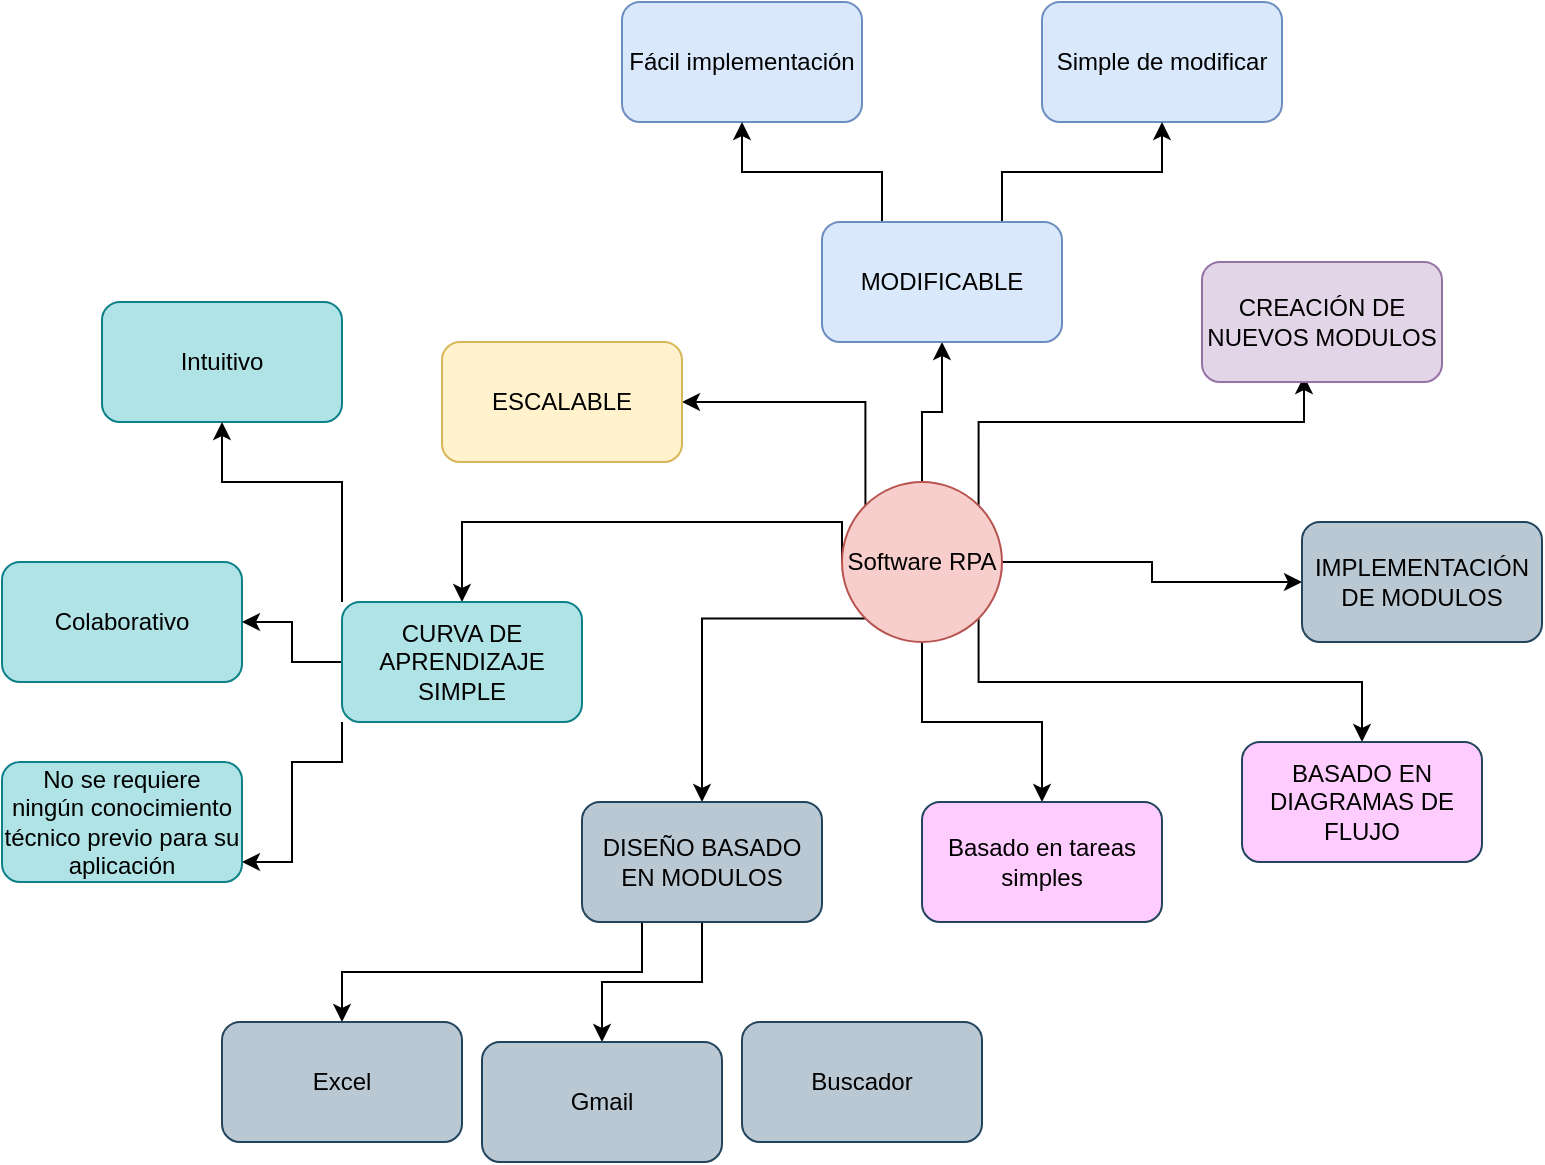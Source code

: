<mxfile version="18.1.2" type="github"><diagram id="EmNL9bA1pVPhNLjxKJSv" name="Page-1"><mxGraphModel dx="1865" dy="523" grid="1" gridSize="10" guides="1" tooltips="1" connect="1" arrows="1" fold="1" page="1" pageScale="1" pageWidth="827" pageHeight="1169" math="0" shadow="0"><root><mxCell id="0"/><mxCell id="1" parent="0"/><mxCell id="_Exn2CaYEsf4Yyq0Z7Tx-30" style="edgeStyle=orthogonalEdgeStyle;rounded=0;orthogonalLoop=1;jettySize=auto;html=1;exitX=0;exitY=1;exitDx=0;exitDy=0;" edge="1" parent="1" source="_Exn2CaYEsf4Yyq0Z7Tx-1" target="_Exn2CaYEsf4Yyq0Z7Tx-16"><mxGeometry relative="1" as="geometry"/></mxCell><mxCell id="_Exn2CaYEsf4Yyq0Z7Tx-31" style="edgeStyle=orthogonalEdgeStyle;rounded=0;orthogonalLoop=1;jettySize=auto;html=1;exitX=0.5;exitY=1;exitDx=0;exitDy=0;" edge="1" parent="1" source="_Exn2CaYEsf4Yyq0Z7Tx-1" target="_Exn2CaYEsf4Yyq0Z7Tx-6"><mxGeometry relative="1" as="geometry"/></mxCell><mxCell id="_Exn2CaYEsf4Yyq0Z7Tx-32" style="edgeStyle=orthogonalEdgeStyle;rounded=0;orthogonalLoop=1;jettySize=auto;html=1;exitX=1;exitY=1;exitDx=0;exitDy=0;" edge="1" parent="1" source="_Exn2CaYEsf4Yyq0Z7Tx-1" target="_Exn2CaYEsf4Yyq0Z7Tx-7"><mxGeometry relative="1" as="geometry"><Array as="points"><mxPoint x="408" y="360"/><mxPoint x="600" y="360"/></Array></mxGeometry></mxCell><mxCell id="_Exn2CaYEsf4Yyq0Z7Tx-33" style="edgeStyle=orthogonalEdgeStyle;rounded=0;orthogonalLoop=1;jettySize=auto;html=1;exitX=1;exitY=0.5;exitDx=0;exitDy=0;" edge="1" parent="1" source="_Exn2CaYEsf4Yyq0Z7Tx-1" target="_Exn2CaYEsf4Yyq0Z7Tx-9"><mxGeometry relative="1" as="geometry"/></mxCell><mxCell id="_Exn2CaYEsf4Yyq0Z7Tx-34" style="edgeStyle=orthogonalEdgeStyle;rounded=0;orthogonalLoop=1;jettySize=auto;html=1;exitX=1;exitY=0;exitDx=0;exitDy=0;entryX=0.425;entryY=0.95;entryDx=0;entryDy=0;entryPerimeter=0;" edge="1" parent="1" source="_Exn2CaYEsf4Yyq0Z7Tx-1" target="_Exn2CaYEsf4Yyq0Z7Tx-8"><mxGeometry relative="1" as="geometry"><Array as="points"><mxPoint x="408" y="230"/><mxPoint x="571" y="230"/></Array></mxGeometry></mxCell><mxCell id="_Exn2CaYEsf4Yyq0Z7Tx-35" style="edgeStyle=orthogonalEdgeStyle;rounded=0;orthogonalLoop=1;jettySize=auto;html=1;exitX=0.5;exitY=0;exitDx=0;exitDy=0;" edge="1" parent="1" source="_Exn2CaYEsf4Yyq0Z7Tx-1" target="_Exn2CaYEsf4Yyq0Z7Tx-5"><mxGeometry relative="1" as="geometry"/></mxCell><mxCell id="_Exn2CaYEsf4Yyq0Z7Tx-36" style="edgeStyle=orthogonalEdgeStyle;rounded=0;orthogonalLoop=1;jettySize=auto;html=1;exitX=0;exitY=0;exitDx=0;exitDy=0;" edge="1" parent="1" source="_Exn2CaYEsf4Yyq0Z7Tx-1" target="_Exn2CaYEsf4Yyq0Z7Tx-11"><mxGeometry relative="1" as="geometry"><Array as="points"><mxPoint x="352" y="220"/></Array></mxGeometry></mxCell><mxCell id="_Exn2CaYEsf4Yyq0Z7Tx-37" style="edgeStyle=orthogonalEdgeStyle;rounded=0;orthogonalLoop=1;jettySize=auto;html=1;exitX=0;exitY=0.5;exitDx=0;exitDy=0;entryX=0.5;entryY=0;entryDx=0;entryDy=0;" edge="1" parent="1" source="_Exn2CaYEsf4Yyq0Z7Tx-1" target="_Exn2CaYEsf4Yyq0Z7Tx-12"><mxGeometry relative="1" as="geometry"><Array as="points"><mxPoint x="340" y="280"/><mxPoint x="150" y="280"/></Array></mxGeometry></mxCell><mxCell id="_Exn2CaYEsf4Yyq0Z7Tx-1" value="Software RPA" style="ellipse;whiteSpace=wrap;html=1;aspect=fixed;fillColor=#f8cecc;strokeColor=#b85450;" vertex="1" parent="1"><mxGeometry x="340" y="260" width="80" height="80" as="geometry"/></mxCell><mxCell id="_Exn2CaYEsf4Yyq0Z7Tx-2" value="Fácil implementación" style="rounded=1;whiteSpace=wrap;html=1;fillColor=#dae8fc;strokeColor=#6c8ebf;" vertex="1" parent="1"><mxGeometry x="230" y="20" width="120" height="60" as="geometry"/></mxCell><mxCell id="_Exn2CaYEsf4Yyq0Z7Tx-3" value="Intuitivo" style="rounded=1;whiteSpace=wrap;html=1;fillColor=#b0e3e6;strokeColor=#0e8088;" vertex="1" parent="1"><mxGeometry x="-30" y="170" width="120" height="60" as="geometry"/></mxCell><mxCell id="_Exn2CaYEsf4Yyq0Z7Tx-4" value="Simple de modificar" style="rounded=1;whiteSpace=wrap;html=1;fillColor=#dae8fc;strokeColor=#6c8ebf;" vertex="1" parent="1"><mxGeometry x="440" y="20" width="120" height="60" as="geometry"/></mxCell><mxCell id="_Exn2CaYEsf4Yyq0Z7Tx-38" style="edgeStyle=orthogonalEdgeStyle;rounded=0;orthogonalLoop=1;jettySize=auto;html=1;exitX=0.25;exitY=0;exitDx=0;exitDy=0;entryX=0.5;entryY=1;entryDx=0;entryDy=0;" edge="1" parent="1" source="_Exn2CaYEsf4Yyq0Z7Tx-5" target="_Exn2CaYEsf4Yyq0Z7Tx-2"><mxGeometry relative="1" as="geometry"/></mxCell><mxCell id="_Exn2CaYEsf4Yyq0Z7Tx-39" style="edgeStyle=orthogonalEdgeStyle;rounded=0;orthogonalLoop=1;jettySize=auto;html=1;exitX=0.75;exitY=0;exitDx=0;exitDy=0;" edge="1" parent="1" source="_Exn2CaYEsf4Yyq0Z7Tx-5" target="_Exn2CaYEsf4Yyq0Z7Tx-4"><mxGeometry relative="1" as="geometry"/></mxCell><mxCell id="_Exn2CaYEsf4Yyq0Z7Tx-5" value="MODIFICABLE" style="rounded=1;whiteSpace=wrap;html=1;fillColor=#dae8fc;strokeColor=#6c8ebf;" vertex="1" parent="1"><mxGeometry x="330" y="130" width="120" height="60" as="geometry"/></mxCell><mxCell id="_Exn2CaYEsf4Yyq0Z7Tx-6" value="Basado en tareas simples" style="rounded=1;whiteSpace=wrap;html=1;fillColor=#FFCCFF;strokeColor=#23445d;" vertex="1" parent="1"><mxGeometry x="380" y="420" width="120" height="60" as="geometry"/></mxCell><mxCell id="_Exn2CaYEsf4Yyq0Z7Tx-7" value="BASADO EN DIAGRAMAS DE FLUJO" style="rounded=1;whiteSpace=wrap;html=1;fillColor=#FFCCFF;strokeColor=#23445d;gradientColor=none;" vertex="1" parent="1"><mxGeometry x="540" y="390" width="120" height="60" as="geometry"/></mxCell><mxCell id="_Exn2CaYEsf4Yyq0Z7Tx-8" value="CREACIÓN DE NUEVOS MODULOS" style="rounded=1;whiteSpace=wrap;html=1;fillColor=#e1d5e7;strokeColor=#9673a6;" vertex="1" parent="1"><mxGeometry x="520" y="150" width="120" height="60" as="geometry"/></mxCell><mxCell id="_Exn2CaYEsf4Yyq0Z7Tx-9" value="IMPLEMENTACIÓN DE MODULOS" style="rounded=1;whiteSpace=wrap;html=1;fillColor=#bac8d3;strokeColor=#23445d;" vertex="1" parent="1"><mxGeometry x="570" y="280" width="120" height="60" as="geometry"/></mxCell><mxCell id="_Exn2CaYEsf4Yyq0Z7Tx-10" value="Colaborativo" style="rounded=1;whiteSpace=wrap;html=1;fillColor=#b0e3e6;strokeColor=#0e8088;" vertex="1" parent="1"><mxGeometry x="-80" y="300" width="120" height="60" as="geometry"/></mxCell><mxCell id="_Exn2CaYEsf4Yyq0Z7Tx-11" value="ESCALABLE" style="rounded=1;whiteSpace=wrap;html=1;fillColor=#fff2cc;strokeColor=#d6b656;" vertex="1" parent="1"><mxGeometry x="140" y="190" width="120" height="60" as="geometry"/></mxCell><mxCell id="_Exn2CaYEsf4Yyq0Z7Tx-40" style="edgeStyle=orthogonalEdgeStyle;rounded=0;orthogonalLoop=1;jettySize=auto;html=1;exitX=0;exitY=0;exitDx=0;exitDy=0;" edge="1" parent="1" source="_Exn2CaYEsf4Yyq0Z7Tx-12" target="_Exn2CaYEsf4Yyq0Z7Tx-3"><mxGeometry relative="1" as="geometry"><Array as="points"><mxPoint x="90" y="260"/><mxPoint x="30" y="260"/></Array></mxGeometry></mxCell><mxCell id="_Exn2CaYEsf4Yyq0Z7Tx-41" style="edgeStyle=orthogonalEdgeStyle;rounded=0;orthogonalLoop=1;jettySize=auto;html=1;exitX=0;exitY=0.5;exitDx=0;exitDy=0;" edge="1" parent="1" source="_Exn2CaYEsf4Yyq0Z7Tx-12" target="_Exn2CaYEsf4Yyq0Z7Tx-10"><mxGeometry relative="1" as="geometry"/></mxCell><mxCell id="_Exn2CaYEsf4Yyq0Z7Tx-42" style="edgeStyle=orthogonalEdgeStyle;rounded=0;orthogonalLoop=1;jettySize=auto;html=1;exitX=0;exitY=1;exitDx=0;exitDy=0;" edge="1" parent="1" source="_Exn2CaYEsf4Yyq0Z7Tx-12" target="_Exn2CaYEsf4Yyq0Z7Tx-13"><mxGeometry relative="1" as="geometry"><Array as="points"><mxPoint x="90" y="400"/><mxPoint x="65" y="400"/><mxPoint x="65" y="450"/></Array></mxGeometry></mxCell><mxCell id="_Exn2CaYEsf4Yyq0Z7Tx-12" value="CURVA DE APRENDIZAJE SIMPLE" style="rounded=1;whiteSpace=wrap;html=1;fillColor=#b0e3e6;strokeColor=#0e8088;" vertex="1" parent="1"><mxGeometry x="90" y="320" width="120" height="60" as="geometry"/></mxCell><mxCell id="_Exn2CaYEsf4Yyq0Z7Tx-13" value="No se requiere ningún conocimiento técnico previo para su aplicación" style="rounded=1;whiteSpace=wrap;html=1;fillColor=#b0e3e6;strokeColor=#0e8088;" vertex="1" parent="1"><mxGeometry x="-80" y="400" width="120" height="60" as="geometry"/></mxCell><mxCell id="_Exn2CaYEsf4Yyq0Z7Tx-43" style="edgeStyle=orthogonalEdgeStyle;rounded=0;orthogonalLoop=1;jettySize=auto;html=1;exitX=0.25;exitY=1;exitDx=0;exitDy=0;" edge="1" parent="1" source="_Exn2CaYEsf4Yyq0Z7Tx-16" target="_Exn2CaYEsf4Yyq0Z7Tx-17"><mxGeometry relative="1" as="geometry"/></mxCell><mxCell id="_Exn2CaYEsf4Yyq0Z7Tx-44" style="edgeStyle=orthogonalEdgeStyle;rounded=0;orthogonalLoop=1;jettySize=auto;html=1;exitX=0.5;exitY=1;exitDx=0;exitDy=0;" edge="1" parent="1" source="_Exn2CaYEsf4Yyq0Z7Tx-16" target="_Exn2CaYEsf4Yyq0Z7Tx-18"><mxGeometry relative="1" as="geometry"/></mxCell><mxCell id="_Exn2CaYEsf4Yyq0Z7Tx-16" value="DISEÑO BASADO EN MODULOS" style="rounded=1;whiteSpace=wrap;html=1;fillColor=#bac8d3;strokeColor=#23445d;" vertex="1" parent="1"><mxGeometry x="210" y="420" width="120" height="60" as="geometry"/></mxCell><mxCell id="_Exn2CaYEsf4Yyq0Z7Tx-17" value="Excel" style="rounded=1;whiteSpace=wrap;html=1;fillColor=#bac8d3;strokeColor=#23445d;" vertex="1" parent="1"><mxGeometry x="30" y="530" width="120" height="60" as="geometry"/></mxCell><mxCell id="_Exn2CaYEsf4Yyq0Z7Tx-18" value="Gmail" style="rounded=1;whiteSpace=wrap;html=1;fillColor=#bac8d3;strokeColor=#23445d;" vertex="1" parent="1"><mxGeometry x="160" y="540" width="120" height="60" as="geometry"/></mxCell><mxCell id="_Exn2CaYEsf4Yyq0Z7Tx-19" value="Buscador" style="rounded=1;whiteSpace=wrap;html=1;fillColor=#bac8d3;strokeColor=#23445d;" vertex="1" parent="1"><mxGeometry x="290" y="530" width="120" height="60" as="geometry"/></mxCell></root></mxGraphModel></diagram></mxfile>